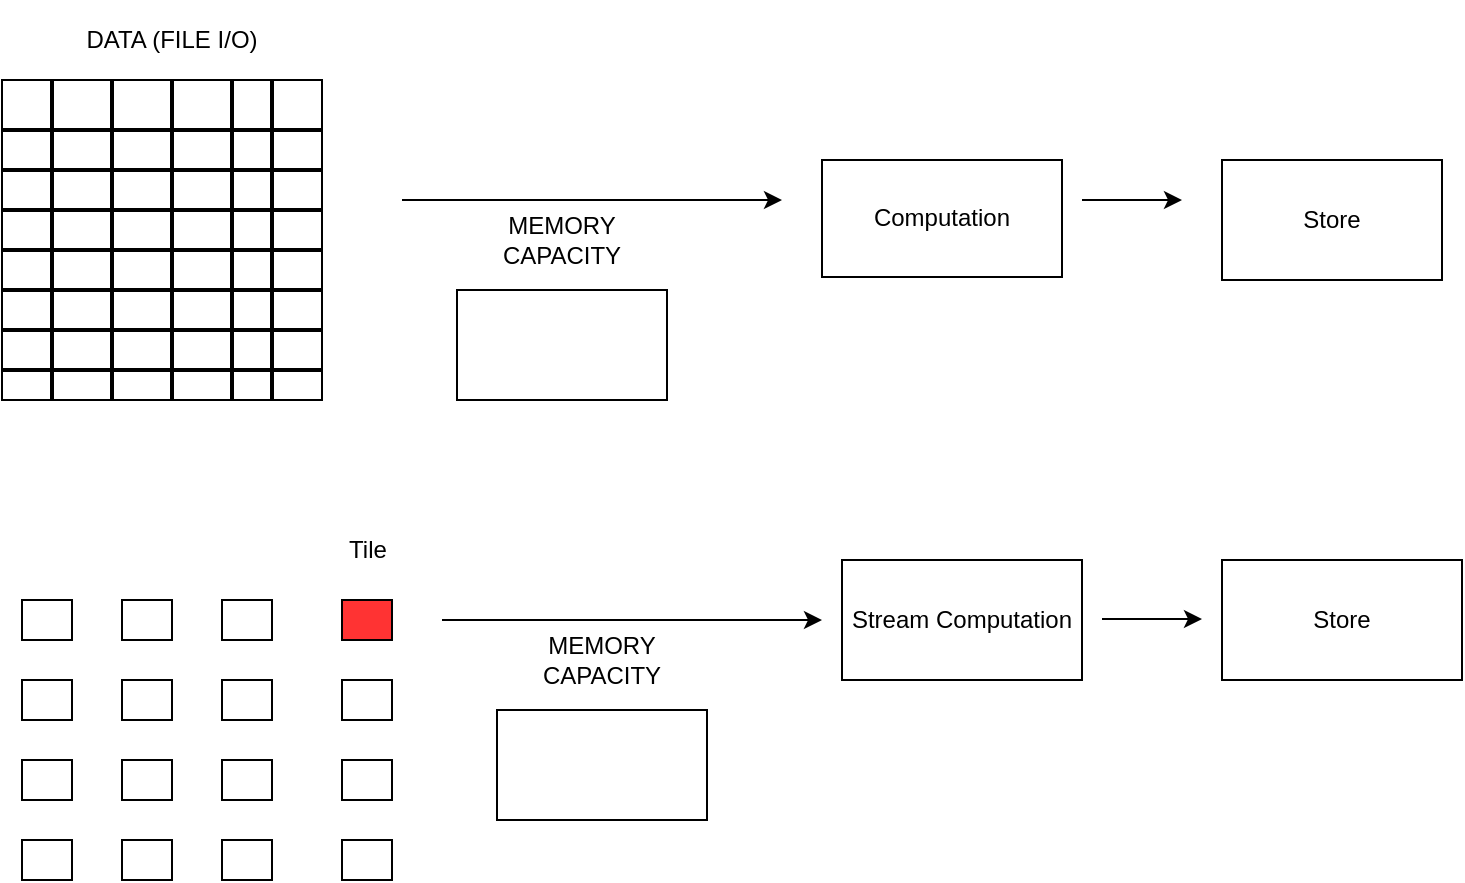 <mxfile version="18.0.6" type="github">
  <diagram id="Z8lrXqX6yz6kbstdvlWV" name="Page-1">
    <mxGraphModel dx="1186" dy="739" grid="1" gridSize="10" guides="1" tooltips="1" connect="1" arrows="1" fold="1" page="1" pageScale="1" pageWidth="850" pageHeight="1100" math="0" shadow="0">
      <root>
        <mxCell id="0" />
        <mxCell id="1" parent="0" />
        <mxCell id="DNKauuISbZqUbP9dJeQv-32" value="" style="whiteSpace=wrap;html=1;aspect=fixed;" vertex="1" parent="1">
          <mxGeometry x="70" y="140" width="160" height="160" as="geometry" />
        </mxCell>
        <mxCell id="DNKauuISbZqUbP9dJeQv-37" value="" style="line;strokeWidth=2;direction=south;html=1;" vertex="1" parent="1">
          <mxGeometry x="150" y="140" width="10" height="160" as="geometry" />
        </mxCell>
        <mxCell id="DNKauuISbZqUbP9dJeQv-39" value="" style="line;strokeWidth=2;direction=south;html=1;" vertex="1" parent="1">
          <mxGeometry x="180" y="140" width="10" height="160" as="geometry" />
        </mxCell>
        <mxCell id="DNKauuISbZqUbP9dJeQv-40" value="" style="line;strokeWidth=2;direction=south;html=1;" vertex="1" parent="1">
          <mxGeometry x="120" y="140" width="10" height="160" as="geometry" />
        </mxCell>
        <mxCell id="DNKauuISbZqUbP9dJeQv-41" value="" style="line;strokeWidth=2;direction=south;html=1;" vertex="1" parent="1">
          <mxGeometry x="90" y="140" width="10" height="160" as="geometry" />
        </mxCell>
        <mxCell id="DNKauuISbZqUbP9dJeQv-42" value="" style="line;strokeWidth=2;direction=south;html=1;" vertex="1" parent="1">
          <mxGeometry x="200" y="140" width="10" height="160" as="geometry" />
        </mxCell>
        <mxCell id="DNKauuISbZqUbP9dJeQv-43" value="" style="line;strokeWidth=2;html=1;" vertex="1" parent="1">
          <mxGeometry x="70" y="160" width="160" height="10" as="geometry" />
        </mxCell>
        <mxCell id="DNKauuISbZqUbP9dJeQv-44" value="" style="line;strokeWidth=2;html=1;" vertex="1" parent="1">
          <mxGeometry x="70" y="180" width="160" height="10" as="geometry" />
        </mxCell>
        <mxCell id="DNKauuISbZqUbP9dJeQv-45" value="" style="line;strokeWidth=2;html=1;" vertex="1" parent="1">
          <mxGeometry x="70" y="200" width="160" height="10" as="geometry" />
        </mxCell>
        <mxCell id="DNKauuISbZqUbP9dJeQv-47" value="" style="line;strokeWidth=2;html=1;" vertex="1" parent="1">
          <mxGeometry x="70" y="280" width="160" height="10" as="geometry" />
        </mxCell>
        <mxCell id="DNKauuISbZqUbP9dJeQv-49" value="" style="line;strokeWidth=2;html=1;" vertex="1" parent="1">
          <mxGeometry x="70" y="220" width="160" height="10" as="geometry" />
        </mxCell>
        <mxCell id="DNKauuISbZqUbP9dJeQv-50" value="" style="line;strokeWidth=2;html=1;" vertex="1" parent="1">
          <mxGeometry x="70" y="260" width="160" height="10" as="geometry" />
        </mxCell>
        <mxCell id="DNKauuISbZqUbP9dJeQv-51" value="" style="line;strokeWidth=2;html=1;" vertex="1" parent="1">
          <mxGeometry x="70" y="240" width="160" height="10" as="geometry" />
        </mxCell>
        <mxCell id="DNKauuISbZqUbP9dJeQv-64" value="" style="rounded=0;whiteSpace=wrap;html=1;" vertex="1" parent="1">
          <mxGeometry x="240" y="480" width="25" height="20" as="geometry" />
        </mxCell>
        <mxCell id="DNKauuISbZqUbP9dJeQv-65" value="" style="rounded=0;whiteSpace=wrap;html=1;" vertex="1" parent="1">
          <mxGeometry x="240" y="440" width="25" height="20" as="geometry" />
        </mxCell>
        <mxCell id="DNKauuISbZqUbP9dJeQv-66" value="" style="rounded=0;whiteSpace=wrap;html=1;" vertex="1" parent="1">
          <mxGeometry x="240" y="520" width="25" height="20" as="geometry" />
        </mxCell>
        <mxCell id="DNKauuISbZqUbP9dJeQv-67" value="" style="rounded=0;whiteSpace=wrap;html=1;fillColor=#FF3333;" vertex="1" parent="1">
          <mxGeometry x="240" y="400" width="25" height="20" as="geometry" />
        </mxCell>
        <mxCell id="DNKauuISbZqUbP9dJeQv-85" value="" style="rounded=0;whiteSpace=wrap;html=1;" vertex="1" parent="1">
          <mxGeometry x="80" y="480" width="25" height="20" as="geometry" />
        </mxCell>
        <mxCell id="DNKauuISbZqUbP9dJeQv-86" value="" style="rounded=0;whiteSpace=wrap;html=1;" vertex="1" parent="1">
          <mxGeometry x="80" y="440" width="25" height="20" as="geometry" />
        </mxCell>
        <mxCell id="DNKauuISbZqUbP9dJeQv-87" value="" style="rounded=0;whiteSpace=wrap;html=1;" vertex="1" parent="1">
          <mxGeometry x="80" y="520" width="25" height="20" as="geometry" />
        </mxCell>
        <mxCell id="DNKauuISbZqUbP9dJeQv-88" value="" style="rounded=0;whiteSpace=wrap;html=1;" vertex="1" parent="1">
          <mxGeometry x="80" y="400" width="25" height="20" as="geometry" />
        </mxCell>
        <mxCell id="DNKauuISbZqUbP9dJeQv-93" value="" style="rounded=0;whiteSpace=wrap;html=1;" vertex="1" parent="1">
          <mxGeometry x="130" y="480" width="25" height="20" as="geometry" />
        </mxCell>
        <mxCell id="DNKauuISbZqUbP9dJeQv-94" value="" style="rounded=0;whiteSpace=wrap;html=1;" vertex="1" parent="1">
          <mxGeometry x="130" y="440" width="25" height="20" as="geometry" />
        </mxCell>
        <mxCell id="DNKauuISbZqUbP9dJeQv-95" value="" style="rounded=0;whiteSpace=wrap;html=1;" vertex="1" parent="1">
          <mxGeometry x="130" y="520" width="25" height="20" as="geometry" />
        </mxCell>
        <mxCell id="DNKauuISbZqUbP9dJeQv-96" value="" style="rounded=0;whiteSpace=wrap;html=1;" vertex="1" parent="1">
          <mxGeometry x="130" y="400" width="25" height="20" as="geometry" />
        </mxCell>
        <mxCell id="DNKauuISbZqUbP9dJeQv-97" value="" style="rounded=0;whiteSpace=wrap;html=1;" vertex="1" parent="1">
          <mxGeometry x="180" y="480" width="25" height="20" as="geometry" />
        </mxCell>
        <mxCell id="DNKauuISbZqUbP9dJeQv-98" value="" style="rounded=0;whiteSpace=wrap;html=1;" vertex="1" parent="1">
          <mxGeometry x="180" y="440" width="25" height="20" as="geometry" />
        </mxCell>
        <mxCell id="DNKauuISbZqUbP9dJeQv-99" value="" style="rounded=0;whiteSpace=wrap;html=1;" vertex="1" parent="1">
          <mxGeometry x="180" y="520" width="25" height="20" as="geometry" />
        </mxCell>
        <mxCell id="DNKauuISbZqUbP9dJeQv-100" value="" style="rounded=0;whiteSpace=wrap;html=1;" vertex="1" parent="1">
          <mxGeometry x="180" y="400" width="25" height="20" as="geometry" />
        </mxCell>
        <mxCell id="DNKauuISbZqUbP9dJeQv-104" value="" style="rounded=0;whiteSpace=wrap;html=1;fillColor=#FFFFFF;" vertex="1" parent="1">
          <mxGeometry x="297.5" y="245" width="105" height="55" as="geometry" />
        </mxCell>
        <mxCell id="DNKauuISbZqUbP9dJeQv-105" value="DATA (FILE I/O)" style="text;html=1;strokeColor=none;fillColor=none;align=center;verticalAlign=middle;whiteSpace=wrap;rounded=0;" vertex="1" parent="1">
          <mxGeometry x="110" y="100" width="90" height="40" as="geometry" />
        </mxCell>
        <mxCell id="DNKauuISbZqUbP9dJeQv-106" value="MEMORY CAPACITY" style="text;html=1;strokeColor=none;fillColor=none;align=center;verticalAlign=middle;whiteSpace=wrap;rounded=0;" vertex="1" parent="1">
          <mxGeometry x="320" y="205" width="60" height="30" as="geometry" />
        </mxCell>
        <mxCell id="DNKauuISbZqUbP9dJeQv-108" value="" style="endArrow=classic;html=1;rounded=0;" edge="1" parent="1">
          <mxGeometry width="50" height="50" relative="1" as="geometry">
            <mxPoint x="270" y="200" as="sourcePoint" />
            <mxPoint x="460" y="200" as="targetPoint" />
          </mxGeometry>
        </mxCell>
        <mxCell id="DNKauuISbZqUbP9dJeQv-109" value="Computation" style="rounded=0;whiteSpace=wrap;html=1;fillColor=#FFFFFF;" vertex="1" parent="1">
          <mxGeometry x="480" y="180" width="120" height="58.5" as="geometry" />
        </mxCell>
        <mxCell id="DNKauuISbZqUbP9dJeQv-110" value="Store" style="rounded=0;whiteSpace=wrap;html=1;fillColor=#FFFFFF;" vertex="1" parent="1">
          <mxGeometry x="680" y="180" width="110" height="60" as="geometry" />
        </mxCell>
        <mxCell id="DNKauuISbZqUbP9dJeQv-112" value="" style="rounded=0;whiteSpace=wrap;html=1;fillColor=#FFFFFF;" vertex="1" parent="1">
          <mxGeometry x="317.5" y="455" width="105" height="55" as="geometry" />
        </mxCell>
        <mxCell id="DNKauuISbZqUbP9dJeQv-113" value="MEMORY CAPACITY" style="text;html=1;strokeColor=none;fillColor=none;align=center;verticalAlign=middle;whiteSpace=wrap;rounded=0;" vertex="1" parent="1">
          <mxGeometry x="340" y="415" width="60" height="30" as="geometry" />
        </mxCell>
        <mxCell id="DNKauuISbZqUbP9dJeQv-114" value="" style="endArrow=classic;html=1;rounded=0;" edge="1" parent="1">
          <mxGeometry width="50" height="50" relative="1" as="geometry">
            <mxPoint x="290" y="410" as="sourcePoint" />
            <mxPoint x="480" y="410" as="targetPoint" />
          </mxGeometry>
        </mxCell>
        <mxCell id="DNKauuISbZqUbP9dJeQv-117" value="Stream Computation" style="rounded=0;whiteSpace=wrap;html=1;fillColor=#FFFFFF;" vertex="1" parent="1">
          <mxGeometry x="490" y="380" width="120" height="60" as="geometry" />
        </mxCell>
        <mxCell id="DNKauuISbZqUbP9dJeQv-118" value="Store" style="rounded=0;whiteSpace=wrap;html=1;fillColor=#FFFFFF;" vertex="1" parent="1">
          <mxGeometry x="680" y="380" width="120" height="60" as="geometry" />
        </mxCell>
        <mxCell id="DNKauuISbZqUbP9dJeQv-119" value="Tile" style="text;html=1;strokeColor=none;fillColor=none;align=center;verticalAlign=middle;whiteSpace=wrap;rounded=0;" vertex="1" parent="1">
          <mxGeometry x="222.5" y="360" width="60" height="30" as="geometry" />
        </mxCell>
        <mxCell id="DNKauuISbZqUbP9dJeQv-120" value="" style="endArrow=classic;html=1;rounded=0;" edge="1" parent="1">
          <mxGeometry width="50" height="50" relative="1" as="geometry">
            <mxPoint x="610" y="200" as="sourcePoint" />
            <mxPoint x="660" y="200" as="targetPoint" />
          </mxGeometry>
        </mxCell>
        <mxCell id="DNKauuISbZqUbP9dJeQv-125" value="" style="endArrow=classic;html=1;rounded=0;" edge="1" parent="1">
          <mxGeometry width="50" height="50" relative="1" as="geometry">
            <mxPoint x="620" y="409.5" as="sourcePoint" />
            <mxPoint x="670" y="409.5" as="targetPoint" />
          </mxGeometry>
        </mxCell>
      </root>
    </mxGraphModel>
  </diagram>
</mxfile>

